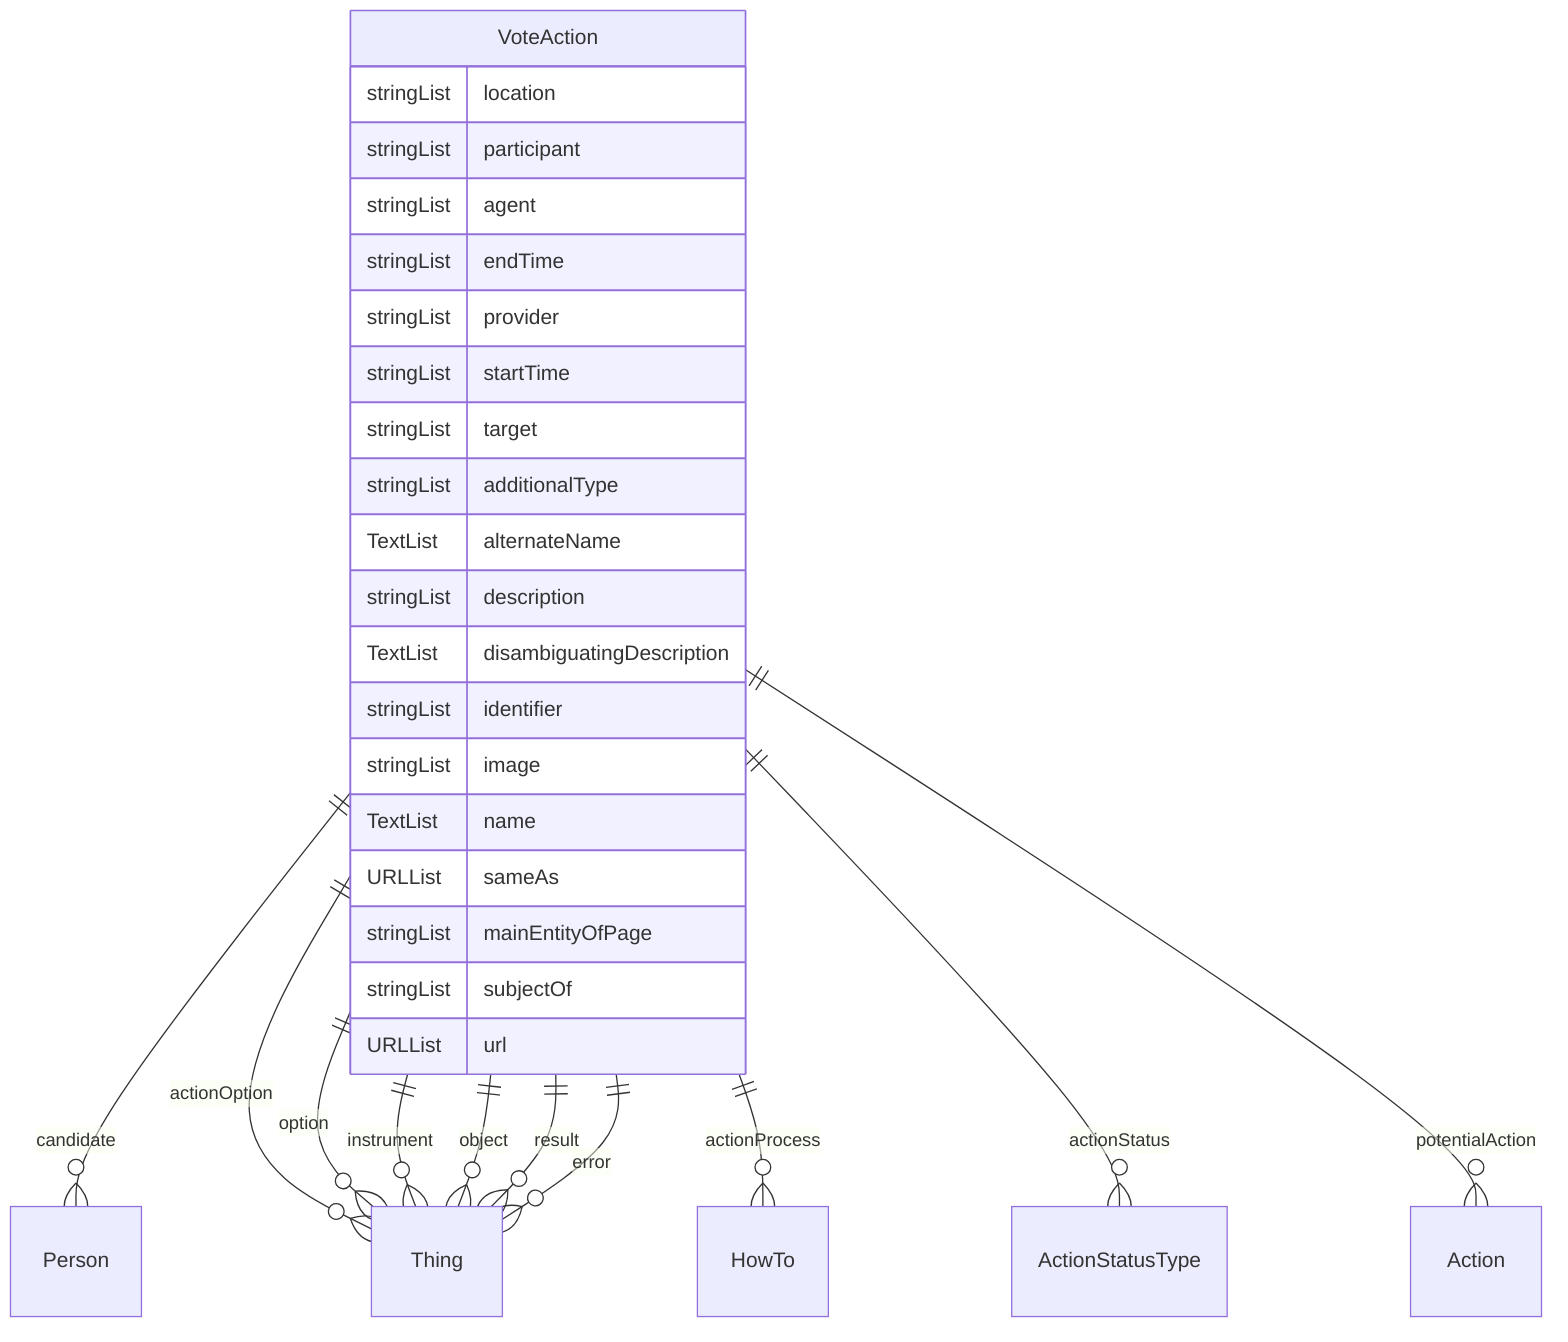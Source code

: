 erDiagram
VoteAction {
    stringList location  
    stringList participant  
    stringList agent  
    stringList endTime  
    stringList provider  
    stringList startTime  
    stringList target  
    stringList additionalType  
    TextList alternateName  
    stringList description  
    TextList disambiguatingDescription  
    stringList identifier  
    stringList image  
    TextList name  
    URLList sameAs  
    stringList mainEntityOfPage  
    stringList subjectOf  
    URLList url  
}

VoteAction ||--}o Person : "candidate"
VoteAction ||--}o Thing : "actionOption"
VoteAction ||--}o Thing : "option"
VoteAction ||--}o Thing : "instrument"
VoteAction ||--}o Thing : "object"
VoteAction ||--}o Thing : "result"
VoteAction ||--}o HowTo : "actionProcess"
VoteAction ||--}o ActionStatusType : "actionStatus"
VoteAction ||--}o Thing : "error"
VoteAction ||--}o Action : "potentialAction"